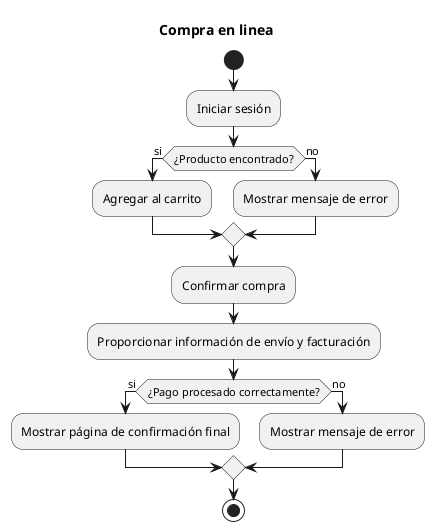 @startuml umlActCompraOnline
title "Compra en linea"
start
:Iniciar sesión;
if (¿Producto encontrado?) then (si)
  :Agregar al carrito;
else (no)
  :Mostrar mensaje de error;
endif
:Confirmar compra;
:Proporcionar información de envío y facturación;
if (¿Pago procesado correctamente?) then (si)
  :Mostrar página de confirmación final;
else (no)
  :Mostrar mensaje de error;
endif
stop
@enduml
